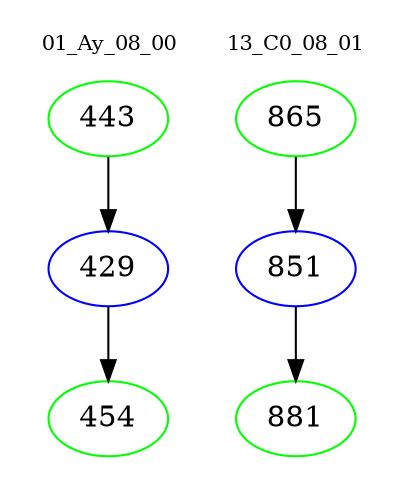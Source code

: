digraph{
subgraph cluster_0 {
color = white
label = "01_Ay_08_00";
fontsize=10;
T0_443 [label="443", color="green"]
T0_443 -> T0_429 [color="black"]
T0_429 [label="429", color="blue"]
T0_429 -> T0_454 [color="black"]
T0_454 [label="454", color="green"]
}
subgraph cluster_1 {
color = white
label = "13_C0_08_01";
fontsize=10;
T1_865 [label="865", color="green"]
T1_865 -> T1_851 [color="black"]
T1_851 [label="851", color="blue"]
T1_851 -> T1_881 [color="black"]
T1_881 [label="881", color="green"]
}
}
